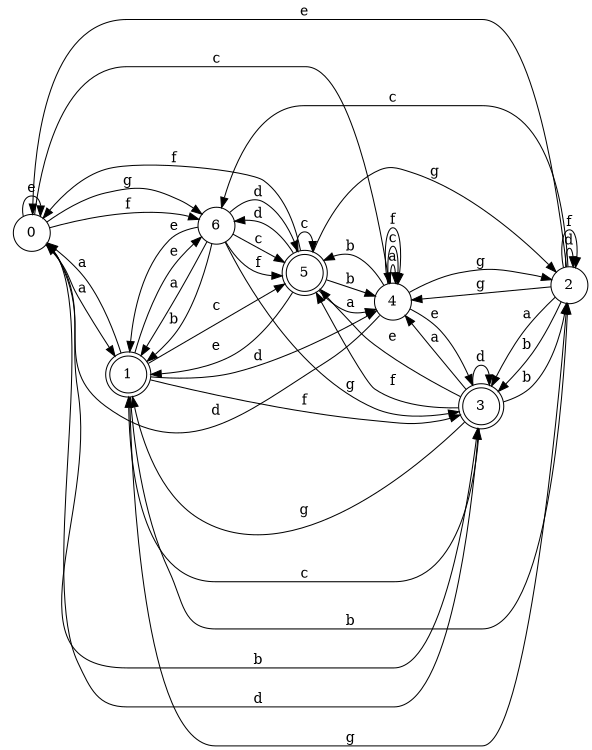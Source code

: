 digraph n6_1 {
__start0 [label="" shape="none"];

rankdir=LR;
size="8,5";

s0 [style="filled", color="black", fillcolor="white" shape="circle", label="0"];
s1 [style="rounded,filled", color="black", fillcolor="white" shape="doublecircle", label="1"];
s2 [style="filled", color="black", fillcolor="white" shape="circle", label="2"];
s3 [style="rounded,filled", color="black", fillcolor="white" shape="doublecircle", label="3"];
s4 [style="filled", color="black", fillcolor="white" shape="circle", label="4"];
s5 [style="rounded,filled", color="black", fillcolor="white" shape="doublecircle", label="5"];
s6 [style="filled", color="black", fillcolor="white" shape="circle", label="6"];
s0 -> s1 [label="a"];
s0 -> s3 [label="b"];
s0 -> s4 [label="c"];
s0 -> s3 [label="d"];
s0 -> s0 [label="e"];
s0 -> s6 [label="f"];
s0 -> s6 [label="g"];
s1 -> s0 [label="a"];
s1 -> s2 [label="b"];
s1 -> s5 [label="c"];
s1 -> s4 [label="d"];
s1 -> s6 [label="e"];
s1 -> s3 [label="f"];
s1 -> s2 [label="g"];
s2 -> s3 [label="a"];
s2 -> s3 [label="b"];
s2 -> s6 [label="c"];
s2 -> s2 [label="d"];
s2 -> s0 [label="e"];
s2 -> s2 [label="f"];
s2 -> s4 [label="g"];
s3 -> s4 [label="a"];
s3 -> s2 [label="b"];
s3 -> s1 [label="c"];
s3 -> s3 [label="d"];
s3 -> s5 [label="e"];
s3 -> s5 [label="f"];
s3 -> s1 [label="g"];
s4 -> s4 [label="a"];
s4 -> s5 [label="b"];
s4 -> s4 [label="c"];
s4 -> s0 [label="d"];
s4 -> s3 [label="e"];
s4 -> s4 [label="f"];
s4 -> s2 [label="g"];
s5 -> s4 [label="a"];
s5 -> s4 [label="b"];
s5 -> s5 [label="c"];
s5 -> s6 [label="d"];
s5 -> s1 [label="e"];
s5 -> s0 [label="f"];
s5 -> s2 [label="g"];
s6 -> s1 [label="a"];
s6 -> s1 [label="b"];
s6 -> s5 [label="c"];
s6 -> s5 [label="d"];
s6 -> s1 [label="e"];
s6 -> s5 [label="f"];
s6 -> s3 [label="g"];

}